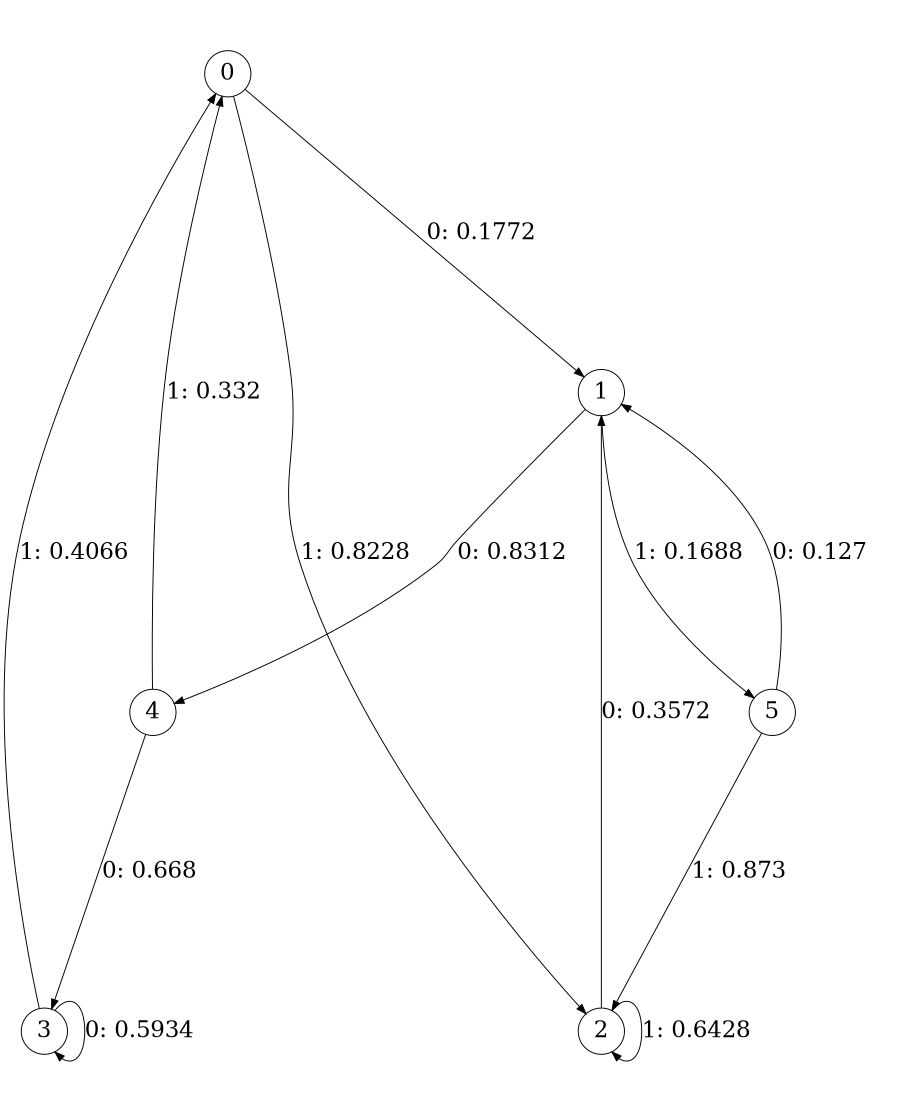 digraph "ch35faceL3" {
size = "6,8.5";
ratio = "fill";
node [shape = circle];
node [fontsize = 24];
edge [fontsize = 24];
0 -> 1 [label = "0: 0.1772   "];
0 -> 2 [label = "1: 0.8228   "];
1 -> 4 [label = "0: 0.8312   "];
1 -> 5 [label = "1: 0.1688   "];
2 -> 1 [label = "0: 0.3572   "];
2 -> 2 [label = "1: 0.6428   "];
3 -> 3 [label = "0: 0.5934   "];
3 -> 0 [label = "1: 0.4066   "];
4 -> 3 [label = "0: 0.668    "];
4 -> 0 [label = "1: 0.332    "];
5 -> 1 [label = "0: 0.127    "];
5 -> 2 [label = "1: 0.873    "];
}